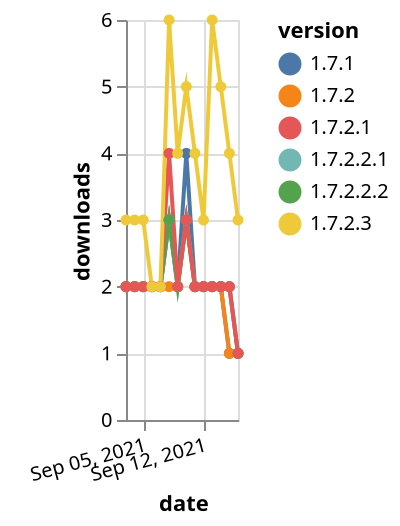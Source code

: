 {"$schema": "https://vega.github.io/schema/vega-lite/v5.json", "description": "A simple bar chart with embedded data.", "data": {"values": [{"date": "2021-09-03", "total": 1591, "delta": 2, "version": "1.7.1"}, {"date": "2021-09-04", "total": 1593, "delta": 2, "version": "1.7.1"}, {"date": "2021-09-05", "total": 1595, "delta": 2, "version": "1.7.1"}, {"date": "2021-09-06", "total": 1597, "delta": 2, "version": "1.7.1"}, {"date": "2021-09-07", "total": 1599, "delta": 2, "version": "1.7.1"}, {"date": "2021-09-08", "total": 1602, "delta": 3, "version": "1.7.1"}, {"date": "2021-09-09", "total": 1604, "delta": 2, "version": "1.7.1"}, {"date": "2021-09-10", "total": 1608, "delta": 4, "version": "1.7.1"}, {"date": "2021-09-11", "total": 1610, "delta": 2, "version": "1.7.1"}, {"date": "2021-09-12", "total": 1612, "delta": 2, "version": "1.7.1"}, {"date": "2021-09-13", "total": 1614, "delta": 2, "version": "1.7.1"}, {"date": "2021-09-14", "total": 1616, "delta": 2, "version": "1.7.1"}, {"date": "2021-09-15", "total": 1617, "delta": 1, "version": "1.7.1"}, {"date": "2021-09-16", "total": 1618, "delta": 1, "version": "1.7.1"}, {"date": "2021-09-03", "total": 349, "delta": 2, "version": "1.7.2.2.1"}, {"date": "2021-09-04", "total": 351, "delta": 2, "version": "1.7.2.2.1"}, {"date": "2021-09-05", "total": 353, "delta": 2, "version": "1.7.2.2.1"}, {"date": "2021-09-06", "total": 355, "delta": 2, "version": "1.7.2.2.1"}, {"date": "2021-09-07", "total": 357, "delta": 2, "version": "1.7.2.2.1"}, {"date": "2021-09-08", "total": 360, "delta": 3, "version": "1.7.2.2.1"}, {"date": "2021-09-09", "total": 362, "delta": 2, "version": "1.7.2.2.1"}, {"date": "2021-09-10", "total": 365, "delta": 3, "version": "1.7.2.2.1"}, {"date": "2021-09-11", "total": 367, "delta": 2, "version": "1.7.2.2.1"}, {"date": "2021-09-12", "total": 369, "delta": 2, "version": "1.7.2.2.1"}, {"date": "2021-09-13", "total": 371, "delta": 2, "version": "1.7.2.2.1"}, {"date": "2021-09-14", "total": 373, "delta": 2, "version": "1.7.2.2.1"}, {"date": "2021-09-15", "total": 375, "delta": 2, "version": "1.7.2.2.1"}, {"date": "2021-09-16", "total": 376, "delta": 1, "version": "1.7.2.2.1"}, {"date": "2021-09-03", "total": 1076, "delta": 2, "version": "1.7.2"}, {"date": "2021-09-04", "total": 1078, "delta": 2, "version": "1.7.2"}, {"date": "2021-09-05", "total": 1080, "delta": 2, "version": "1.7.2"}, {"date": "2021-09-06", "total": 1082, "delta": 2, "version": "1.7.2"}, {"date": "2021-09-07", "total": 1084, "delta": 2, "version": "1.7.2"}, {"date": "2021-09-08", "total": 1086, "delta": 2, "version": "1.7.2"}, {"date": "2021-09-09", "total": 1088, "delta": 2, "version": "1.7.2"}, {"date": "2021-09-10", "total": 1091, "delta": 3, "version": "1.7.2"}, {"date": "2021-09-11", "total": 1093, "delta": 2, "version": "1.7.2"}, {"date": "2021-09-12", "total": 1095, "delta": 2, "version": "1.7.2"}, {"date": "2021-09-13", "total": 1097, "delta": 2, "version": "1.7.2"}, {"date": "2021-09-14", "total": 1099, "delta": 2, "version": "1.7.2"}, {"date": "2021-09-15", "total": 1100, "delta": 1, "version": "1.7.2"}, {"date": "2021-09-16", "total": 1101, "delta": 1, "version": "1.7.2"}, {"date": "2021-09-03", "total": 363, "delta": 2, "version": "1.7.2.2.2"}, {"date": "2021-09-04", "total": 365, "delta": 2, "version": "1.7.2.2.2"}, {"date": "2021-09-05", "total": 367, "delta": 2, "version": "1.7.2.2.2"}, {"date": "2021-09-06", "total": 369, "delta": 2, "version": "1.7.2.2.2"}, {"date": "2021-09-07", "total": 371, "delta": 2, "version": "1.7.2.2.2"}, {"date": "2021-09-08", "total": 374, "delta": 3, "version": "1.7.2.2.2"}, {"date": "2021-09-09", "total": 376, "delta": 2, "version": "1.7.2.2.2"}, {"date": "2021-09-10", "total": 379, "delta": 3, "version": "1.7.2.2.2"}, {"date": "2021-09-11", "total": 381, "delta": 2, "version": "1.7.2.2.2"}, {"date": "2021-09-12", "total": 383, "delta": 2, "version": "1.7.2.2.2"}, {"date": "2021-09-13", "total": 385, "delta": 2, "version": "1.7.2.2.2"}, {"date": "2021-09-14", "total": 387, "delta": 2, "version": "1.7.2.2.2"}, {"date": "2021-09-15", "total": 389, "delta": 2, "version": "1.7.2.2.2"}, {"date": "2021-09-16", "total": 390, "delta": 1, "version": "1.7.2.2.2"}, {"date": "2021-09-03", "total": 1345, "delta": 2, "version": "1.7.2.1"}, {"date": "2021-09-04", "total": 1347, "delta": 2, "version": "1.7.2.1"}, {"date": "2021-09-05", "total": 1349, "delta": 2, "version": "1.7.2.1"}, {"date": "2021-09-06", "total": 1351, "delta": 2, "version": "1.7.2.1"}, {"date": "2021-09-07", "total": 1353, "delta": 2, "version": "1.7.2.1"}, {"date": "2021-09-08", "total": 1357, "delta": 4, "version": "1.7.2.1"}, {"date": "2021-09-09", "total": 1359, "delta": 2, "version": "1.7.2.1"}, {"date": "2021-09-10", "total": 1362, "delta": 3, "version": "1.7.2.1"}, {"date": "2021-09-11", "total": 1364, "delta": 2, "version": "1.7.2.1"}, {"date": "2021-09-12", "total": 1366, "delta": 2, "version": "1.7.2.1"}, {"date": "2021-09-13", "total": 1368, "delta": 2, "version": "1.7.2.1"}, {"date": "2021-09-14", "total": 1370, "delta": 2, "version": "1.7.2.1"}, {"date": "2021-09-15", "total": 1372, "delta": 2, "version": "1.7.2.1"}, {"date": "2021-09-16", "total": 1373, "delta": 1, "version": "1.7.2.1"}, {"date": "2021-09-03", "total": 525, "delta": 3, "version": "1.7.2.3"}, {"date": "2021-09-04", "total": 528, "delta": 3, "version": "1.7.2.3"}, {"date": "2021-09-05", "total": 531, "delta": 3, "version": "1.7.2.3"}, {"date": "2021-09-06", "total": 533, "delta": 2, "version": "1.7.2.3"}, {"date": "2021-09-07", "total": 535, "delta": 2, "version": "1.7.2.3"}, {"date": "2021-09-08", "total": 541, "delta": 6, "version": "1.7.2.3"}, {"date": "2021-09-09", "total": 545, "delta": 4, "version": "1.7.2.3"}, {"date": "2021-09-10", "total": 550, "delta": 5, "version": "1.7.2.3"}, {"date": "2021-09-11", "total": 554, "delta": 4, "version": "1.7.2.3"}, {"date": "2021-09-12", "total": 557, "delta": 3, "version": "1.7.2.3"}, {"date": "2021-09-13", "total": 563, "delta": 6, "version": "1.7.2.3"}, {"date": "2021-09-14", "total": 568, "delta": 5, "version": "1.7.2.3"}, {"date": "2021-09-15", "total": 572, "delta": 4, "version": "1.7.2.3"}, {"date": "2021-09-16", "total": 575, "delta": 3, "version": "1.7.2.3"}]}, "width": "container", "mark": {"type": "line", "point": {"filled": true}}, "encoding": {"x": {"field": "date", "type": "temporal", "timeUnit": "yearmonthdate", "title": "date", "axis": {"labelAngle": -15}}, "y": {"field": "delta", "type": "quantitative", "title": "downloads"}, "color": {"field": "version", "type": "nominal"}, "tooltip": {"field": "delta"}}}